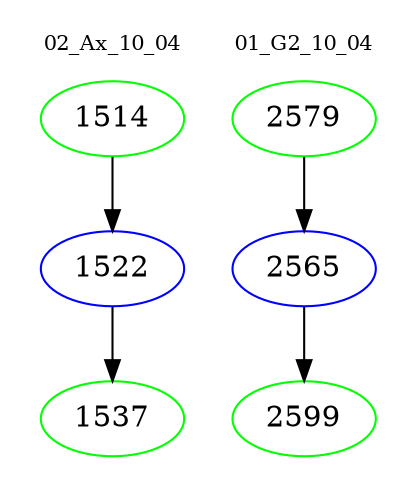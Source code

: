 digraph{
subgraph cluster_0 {
color = white
label = "02_Ax_10_04";
fontsize=10;
T0_1514 [label="1514", color="green"]
T0_1514 -> T0_1522 [color="black"]
T0_1522 [label="1522", color="blue"]
T0_1522 -> T0_1537 [color="black"]
T0_1537 [label="1537", color="green"]
}
subgraph cluster_1 {
color = white
label = "01_G2_10_04";
fontsize=10;
T1_2579 [label="2579", color="green"]
T1_2579 -> T1_2565 [color="black"]
T1_2565 [label="2565", color="blue"]
T1_2565 -> T1_2599 [color="black"]
T1_2599 [label="2599", color="green"]
}
}
